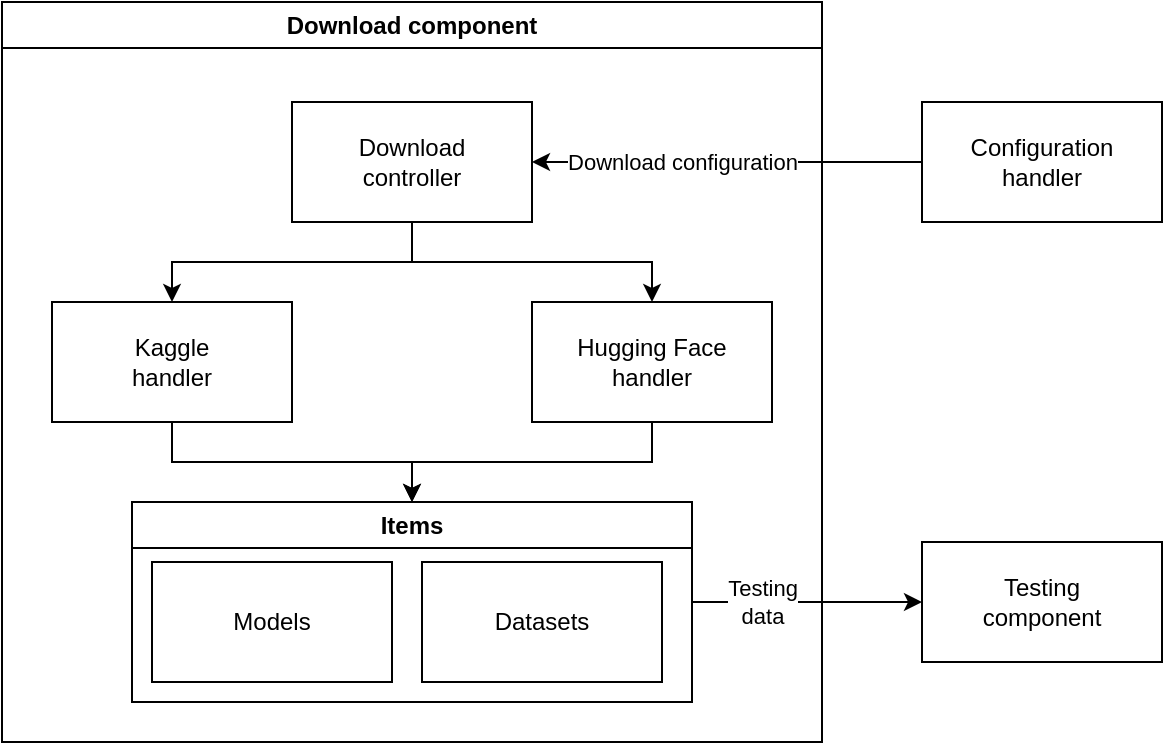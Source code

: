 <mxfile version="25.0.1">
  <diagram name="Page-1" id="eiVfjTH3touZLWz6EHQY">
    <mxGraphModel dx="1388" dy="624" grid="1" gridSize="10" guides="1" tooltips="1" connect="1" arrows="1" fold="1" page="1" pageScale="1" pageWidth="850" pageHeight="1100" math="0" shadow="0">
      <root>
        <mxCell id="0" />
        <mxCell id="1" parent="0" />
        <mxCell id="tyjR8he37Etmvqs3X0Is-15" value="Download component" style="swimlane;whiteSpace=wrap;html=1;" vertex="1" parent="1">
          <mxGeometry x="220" y="50" width="410" height="370" as="geometry" />
        </mxCell>
        <mxCell id="tyjR8he37Etmvqs3X0Is-65" style="edgeStyle=orthogonalEdgeStyle;rounded=0;orthogonalLoop=1;jettySize=auto;html=1;exitX=0.5;exitY=1;exitDx=0;exitDy=0;" edge="1" parent="tyjR8he37Etmvqs3X0Is-15" source="tyjR8he37Etmvqs3X0Is-20" target="tyjR8he37Etmvqs3X0Is-22">
          <mxGeometry relative="1" as="geometry" />
        </mxCell>
        <mxCell id="tyjR8he37Etmvqs3X0Is-67" style="edgeStyle=orthogonalEdgeStyle;rounded=0;orthogonalLoop=1;jettySize=auto;html=1;" edge="1" parent="tyjR8he37Etmvqs3X0Is-15" source="tyjR8he37Etmvqs3X0Is-20" target="tyjR8he37Etmvqs3X0Is-23">
          <mxGeometry relative="1" as="geometry" />
        </mxCell>
        <mxCell id="tyjR8he37Etmvqs3X0Is-20" value="Download&lt;div&gt;controller&lt;/div&gt;" style="rounded=0;whiteSpace=wrap;html=1;" vertex="1" parent="tyjR8he37Etmvqs3X0Is-15">
          <mxGeometry x="145" y="50" width="120" height="60" as="geometry" />
        </mxCell>
        <mxCell id="tyjR8he37Etmvqs3X0Is-50" style="edgeStyle=orthogonalEdgeStyle;rounded=0;orthogonalLoop=1;jettySize=auto;html=1;exitX=0.5;exitY=1;exitDx=0;exitDy=0;" edge="1" parent="tyjR8he37Etmvqs3X0Is-15" source="tyjR8he37Etmvqs3X0Is-22" target="tyjR8he37Etmvqs3X0Is-47">
          <mxGeometry relative="1" as="geometry" />
        </mxCell>
        <mxCell id="tyjR8he37Etmvqs3X0Is-22" value="Kaggle&lt;div&gt;handler&lt;/div&gt;" style="rounded=0;whiteSpace=wrap;html=1;" vertex="1" parent="tyjR8he37Etmvqs3X0Is-15">
          <mxGeometry x="25" y="150" width="120" height="60" as="geometry" />
        </mxCell>
        <mxCell id="tyjR8he37Etmvqs3X0Is-51" style="edgeStyle=orthogonalEdgeStyle;rounded=0;orthogonalLoop=1;jettySize=auto;html=1;" edge="1" parent="tyjR8he37Etmvqs3X0Is-15" source="tyjR8he37Etmvqs3X0Is-23" target="tyjR8he37Etmvqs3X0Is-47">
          <mxGeometry relative="1" as="geometry" />
        </mxCell>
        <mxCell id="tyjR8he37Etmvqs3X0Is-23" value="Hugging Face&lt;div&gt;handler&lt;/div&gt;" style="rounded=0;whiteSpace=wrap;html=1;" vertex="1" parent="tyjR8he37Etmvqs3X0Is-15">
          <mxGeometry x="265" y="150" width="120" height="60" as="geometry" />
        </mxCell>
        <mxCell id="tyjR8he37Etmvqs3X0Is-47" value="Items" style="swimlane;whiteSpace=wrap;html=1;startSize=23;" vertex="1" parent="tyjR8he37Etmvqs3X0Is-15">
          <mxGeometry x="65" y="250" width="280" height="100" as="geometry" />
        </mxCell>
        <mxCell id="tyjR8he37Etmvqs3X0Is-48" value="Models" style="rounded=0;whiteSpace=wrap;html=1;" vertex="1" parent="tyjR8he37Etmvqs3X0Is-47">
          <mxGeometry x="10" y="30" width="120" height="60" as="geometry" />
        </mxCell>
        <mxCell id="tyjR8he37Etmvqs3X0Is-49" value="Datasets" style="rounded=0;whiteSpace=wrap;html=1;" vertex="1" parent="tyjR8he37Etmvqs3X0Is-47">
          <mxGeometry x="145" y="30" width="120" height="60" as="geometry" />
        </mxCell>
        <mxCell id="tyjR8he37Etmvqs3X0Is-68" value="Download configuration" style="edgeStyle=orthogonalEdgeStyle;rounded=0;orthogonalLoop=1;jettySize=auto;html=1;" edge="1" parent="1" source="tyjR8he37Etmvqs3X0Is-33" target="tyjR8he37Etmvqs3X0Is-20">
          <mxGeometry x="0.231" relative="1" as="geometry">
            <mxPoint as="offset" />
          </mxGeometry>
        </mxCell>
        <mxCell id="tyjR8he37Etmvqs3X0Is-33" value="Configuration&lt;div&gt;handler&lt;/div&gt;" style="rounded=0;whiteSpace=wrap;html=1;" vertex="1" parent="1">
          <mxGeometry x="680" y="100" width="120" height="60" as="geometry" />
        </mxCell>
        <mxCell id="tyjR8he37Etmvqs3X0Is-34" value="Testing&lt;div&gt;component&lt;/div&gt;" style="rounded=0;whiteSpace=wrap;html=1;" vertex="1" parent="1">
          <mxGeometry x="680" y="320" width="120" height="60" as="geometry" />
        </mxCell>
        <mxCell id="tyjR8he37Etmvqs3X0Is-61" value="Testing&lt;div&gt;data&lt;/div&gt;" style="edgeStyle=orthogonalEdgeStyle;rounded=0;orthogonalLoop=1;jettySize=auto;html=1;exitX=1;exitY=0.5;exitDx=0;exitDy=0;entryX=0;entryY=0.5;entryDx=0;entryDy=0;" edge="1" parent="1" source="tyjR8he37Etmvqs3X0Is-47" target="tyjR8he37Etmvqs3X0Is-34">
          <mxGeometry x="-0.391" relative="1" as="geometry">
            <mxPoint as="offset" />
          </mxGeometry>
        </mxCell>
      </root>
    </mxGraphModel>
  </diagram>
</mxfile>
